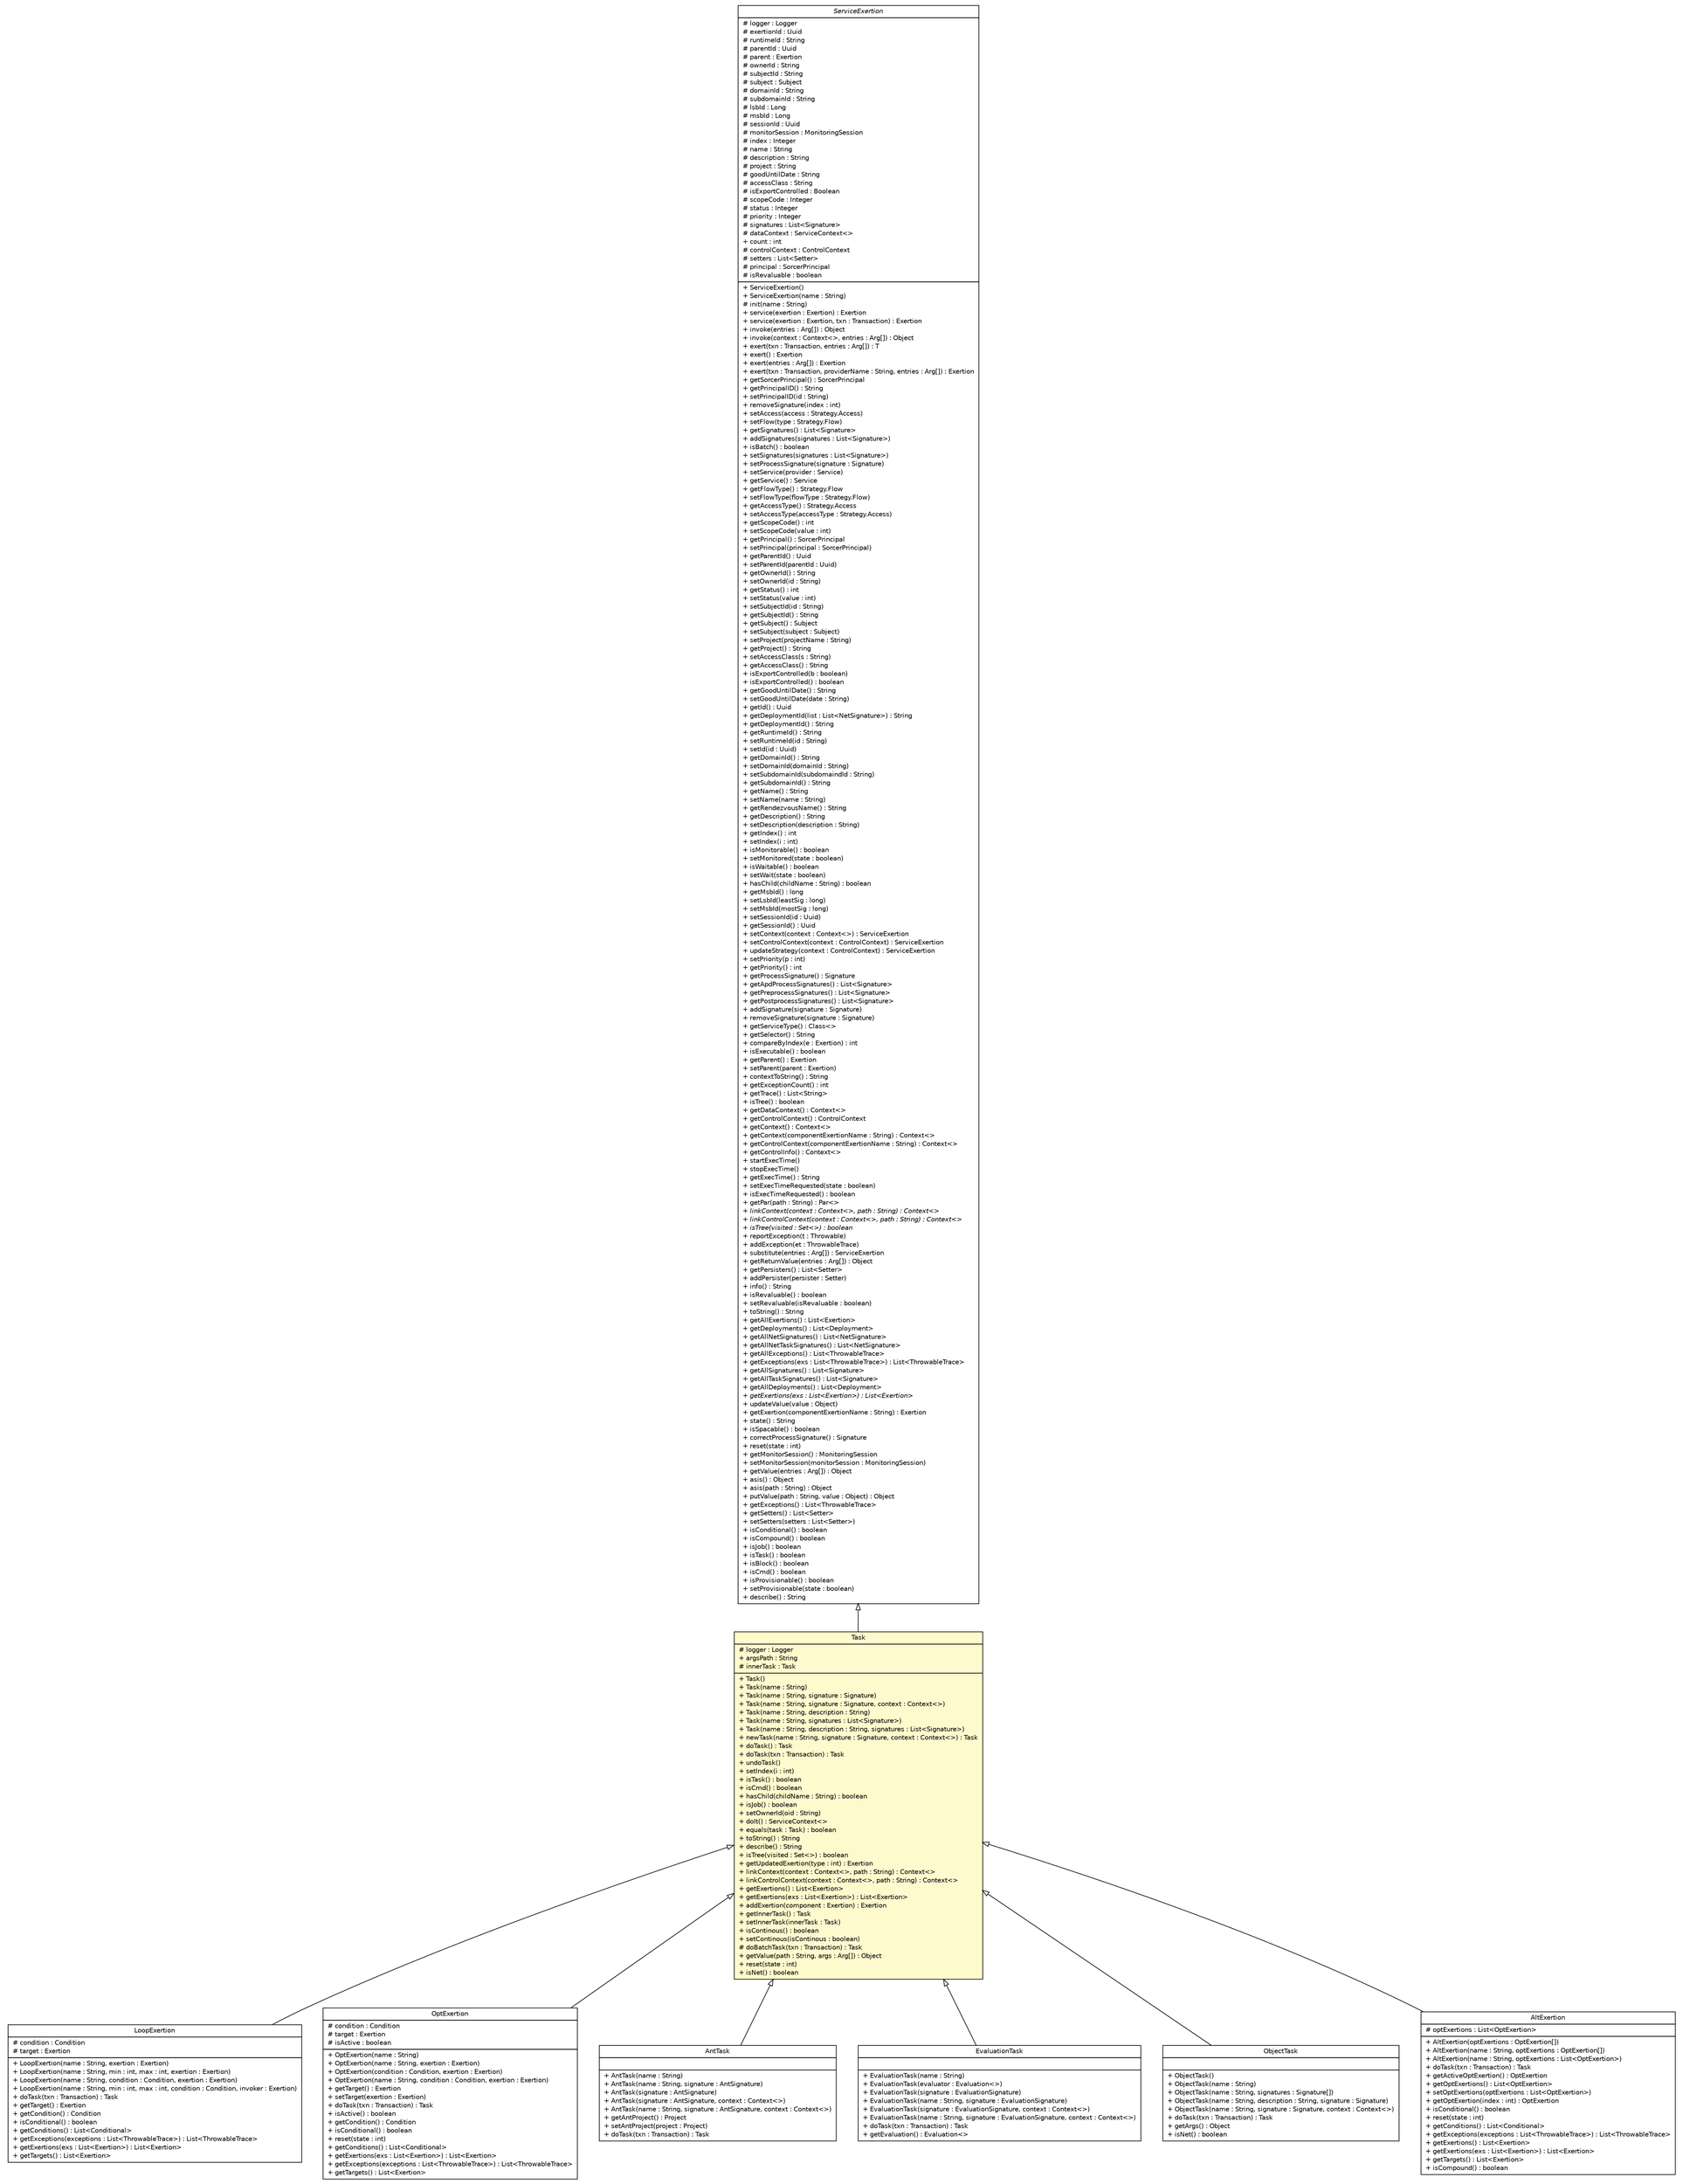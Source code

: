 #!/usr/local/bin/dot
#
# Class diagram 
# Generated by UMLGraph version R5_6 (http://www.umlgraph.org/)
#

digraph G {
	edge [fontname="Helvetica",fontsize=10,labelfontname="Helvetica",labelfontsize=10];
	node [fontname="Helvetica",fontsize=10,shape=plaintext];
	nodesep=0.25;
	ranksep=0.5;
	// sorcer.service.Task
	c490326 [label=<<table title="sorcer.service.Task" border="0" cellborder="1" cellspacing="0" cellpadding="2" port="p" bgcolor="lemonChiffon" href="./Task.html">
		<tr><td><table border="0" cellspacing="0" cellpadding="1">
<tr><td align="center" balign="center"> Task </td></tr>
		</table></td></tr>
		<tr><td><table border="0" cellspacing="0" cellpadding="1">
<tr><td align="left" balign="left"> # logger : Logger </td></tr>
<tr><td align="left" balign="left"> + argsPath : String </td></tr>
<tr><td align="left" balign="left"> # innerTask : Task </td></tr>
		</table></td></tr>
		<tr><td><table border="0" cellspacing="0" cellpadding="1">
<tr><td align="left" balign="left"> + Task() </td></tr>
<tr><td align="left" balign="left"> + Task(name : String) </td></tr>
<tr><td align="left" balign="left"> + Task(name : String, signature : Signature) </td></tr>
<tr><td align="left" balign="left"> + Task(name : String, signature : Signature, context : Context&lt;&gt;) </td></tr>
<tr><td align="left" balign="left"> + Task(name : String, description : String) </td></tr>
<tr><td align="left" balign="left"> + Task(name : String, signatures : List&lt;Signature&gt;) </td></tr>
<tr><td align="left" balign="left"> + Task(name : String, description : String, signatures : List&lt;Signature&gt;) </td></tr>
<tr><td align="left" balign="left"> + newTask(name : String, signature : Signature, context : Context&lt;&gt;) : Task </td></tr>
<tr><td align="left" balign="left"> + doTask() : Task </td></tr>
<tr><td align="left" balign="left"> + doTask(txn : Transaction) : Task </td></tr>
<tr><td align="left" balign="left"> + undoTask() </td></tr>
<tr><td align="left" balign="left"> + setIndex(i : int) </td></tr>
<tr><td align="left" balign="left"> + isTask() : boolean </td></tr>
<tr><td align="left" balign="left"> + isCmd() : boolean </td></tr>
<tr><td align="left" balign="left"> + hasChild(childName : String) : boolean </td></tr>
<tr><td align="left" balign="left"> + isJob() : boolean </td></tr>
<tr><td align="left" balign="left"> + setOwnerId(oid : String) </td></tr>
<tr><td align="left" balign="left"> + doIt() : ServiceContext&lt;&gt; </td></tr>
<tr><td align="left" balign="left"> + equals(task : Task) : boolean </td></tr>
<tr><td align="left" balign="left"> + toString() : String </td></tr>
<tr><td align="left" balign="left"> + describe() : String </td></tr>
<tr><td align="left" balign="left"> + isTree(visited : Set&lt;&gt;) : boolean </td></tr>
<tr><td align="left" balign="left"> + getUpdatedExertion(type : int) : Exertion </td></tr>
<tr><td align="left" balign="left"> + linkContext(context : Context&lt;&gt;, path : String) : Context&lt;&gt; </td></tr>
<tr><td align="left" balign="left"> + linkControlContext(context : Context&lt;&gt;, path : String) : Context&lt;&gt; </td></tr>
<tr><td align="left" balign="left"> + getExertions() : List&lt;Exertion&gt; </td></tr>
<tr><td align="left" balign="left"> + getExertions(exs : List&lt;Exertion&gt;) : List&lt;Exertion&gt; </td></tr>
<tr><td align="left" balign="left"> + addExertion(component : Exertion) : Exertion </td></tr>
<tr><td align="left" balign="left"> + getInnerTask() : Task </td></tr>
<tr><td align="left" balign="left"> + setInnerTask(innerTask : Task) </td></tr>
<tr><td align="left" balign="left"> + isContinous() : boolean </td></tr>
<tr><td align="left" balign="left"> + setContinous(isContinous : boolean) </td></tr>
<tr><td align="left" balign="left"> # doBatchTask(txn : Transaction) : Task </td></tr>
<tr><td align="left" balign="left"> + getValue(path : String, args : Arg[]) : Object </td></tr>
<tr><td align="left" balign="left"> + reset(state : int) </td></tr>
<tr><td align="left" balign="left"> + isNet() : boolean </td></tr>
		</table></td></tr>
		</table>>, URL="./Task.html", fontname="Helvetica", fontcolor="black", fontsize=10.0];
	// sorcer.service.ServiceExertion
	c490337 [label=<<table title="sorcer.service.ServiceExertion" border="0" cellborder="1" cellspacing="0" cellpadding="2" port="p" href="./ServiceExertion.html">
		<tr><td><table border="0" cellspacing="0" cellpadding="1">
<tr><td align="center" balign="center"><font face="Helvetica-Oblique"> ServiceExertion </font></td></tr>
		</table></td></tr>
		<tr><td><table border="0" cellspacing="0" cellpadding="1">
<tr><td align="left" balign="left"> # logger : Logger </td></tr>
<tr><td align="left" balign="left"> # exertionId : Uuid </td></tr>
<tr><td align="left" balign="left"> # runtimeId : String </td></tr>
<tr><td align="left" balign="left"> # parentId : Uuid </td></tr>
<tr><td align="left" balign="left"> # parent : Exertion </td></tr>
<tr><td align="left" balign="left"> # ownerId : String </td></tr>
<tr><td align="left" balign="left"> # subjectId : String </td></tr>
<tr><td align="left" balign="left"> # subject : Subject </td></tr>
<tr><td align="left" balign="left"> # domainId : String </td></tr>
<tr><td align="left" balign="left"> # subdomainId : String </td></tr>
<tr><td align="left" balign="left"> # lsbId : Long </td></tr>
<tr><td align="left" balign="left"> # msbId : Long </td></tr>
<tr><td align="left" balign="left"> # sessionId : Uuid </td></tr>
<tr><td align="left" balign="left"> # monitorSession : MonitoringSession </td></tr>
<tr><td align="left" balign="left"> # index : Integer </td></tr>
<tr><td align="left" balign="left"> # name : String </td></tr>
<tr><td align="left" balign="left"> # description : String </td></tr>
<tr><td align="left" balign="left"> # project : String </td></tr>
<tr><td align="left" balign="left"> # goodUntilDate : String </td></tr>
<tr><td align="left" balign="left"> # accessClass : String </td></tr>
<tr><td align="left" balign="left"> # isExportControlled : Boolean </td></tr>
<tr><td align="left" balign="left"> # scopeCode : Integer </td></tr>
<tr><td align="left" balign="left"> # status : Integer </td></tr>
<tr><td align="left" balign="left"> # priority : Integer </td></tr>
<tr><td align="left" balign="left"> # signatures : List&lt;Signature&gt; </td></tr>
<tr><td align="left" balign="left"> # dataContext : ServiceContext&lt;&gt; </td></tr>
<tr><td align="left" balign="left"> + count : int </td></tr>
<tr><td align="left" balign="left"> # controlContext : ControlContext </td></tr>
<tr><td align="left" balign="left"> # setters : List&lt;Setter&gt; </td></tr>
<tr><td align="left" balign="left"> # principal : SorcerPrincipal </td></tr>
<tr><td align="left" balign="left"> # isRevaluable : boolean </td></tr>
		</table></td></tr>
		<tr><td><table border="0" cellspacing="0" cellpadding="1">
<tr><td align="left" balign="left"> + ServiceExertion() </td></tr>
<tr><td align="left" balign="left"> + ServiceExertion(name : String) </td></tr>
<tr><td align="left" balign="left"> # init(name : String) </td></tr>
<tr><td align="left" balign="left"> + service(exertion : Exertion) : Exertion </td></tr>
<tr><td align="left" balign="left"> + service(exertion : Exertion, txn : Transaction) : Exertion </td></tr>
<tr><td align="left" balign="left"> + invoke(entries : Arg[]) : Object </td></tr>
<tr><td align="left" balign="left"> + invoke(context : Context&lt;&gt;, entries : Arg[]) : Object </td></tr>
<tr><td align="left" balign="left"> + exert(txn : Transaction, entries : Arg[]) : T </td></tr>
<tr><td align="left" balign="left"> + exert() : Exertion </td></tr>
<tr><td align="left" balign="left"> + exert(entries : Arg[]) : Exertion </td></tr>
<tr><td align="left" balign="left"> + exert(txn : Transaction, providerName : String, entries : Arg[]) : Exertion </td></tr>
<tr><td align="left" balign="left"> + getSorcerPrincipal() : SorcerPrincipal </td></tr>
<tr><td align="left" balign="left"> + getPrincipalID() : String </td></tr>
<tr><td align="left" balign="left"> + setPrincipalID(id : String) </td></tr>
<tr><td align="left" balign="left"> + removeSignature(index : int) </td></tr>
<tr><td align="left" balign="left"> + setAccess(access : Strategy.Access) </td></tr>
<tr><td align="left" balign="left"> + setFlow(type : Strategy.Flow) </td></tr>
<tr><td align="left" balign="left"> + getSignatures() : List&lt;Signature&gt; </td></tr>
<tr><td align="left" balign="left"> + addSignatures(signatures : List&lt;Signature&gt;) </td></tr>
<tr><td align="left" balign="left"> + isBatch() : boolean </td></tr>
<tr><td align="left" balign="left"> + setSignatures(signatures : List&lt;Signature&gt;) </td></tr>
<tr><td align="left" balign="left"> + setProcessSignature(signature : Signature) </td></tr>
<tr><td align="left" balign="left"> + setService(provider : Service) </td></tr>
<tr><td align="left" balign="left"> + getService() : Service </td></tr>
<tr><td align="left" balign="left"> + getFlowType() : Strategy.Flow </td></tr>
<tr><td align="left" balign="left"> + setFlowType(flowType : Strategy.Flow) </td></tr>
<tr><td align="left" balign="left"> + getAccessType() : Strategy.Access </td></tr>
<tr><td align="left" balign="left"> + setAccessType(accessType : Strategy.Access) </td></tr>
<tr><td align="left" balign="left"> + getScopeCode() : int </td></tr>
<tr><td align="left" balign="left"> + setScopeCode(value : int) </td></tr>
<tr><td align="left" balign="left"> + getPrincipal() : SorcerPrincipal </td></tr>
<tr><td align="left" balign="left"> + setPrincipal(principal : SorcerPrincipal) </td></tr>
<tr><td align="left" balign="left"> + getParentId() : Uuid </td></tr>
<tr><td align="left" balign="left"> + setParentId(parentId : Uuid) </td></tr>
<tr><td align="left" balign="left"> + getOwnerId() : String </td></tr>
<tr><td align="left" balign="left"> + setOwnerId(id : String) </td></tr>
<tr><td align="left" balign="left"> + getStatus() : int </td></tr>
<tr><td align="left" balign="left"> + setStatus(value : int) </td></tr>
<tr><td align="left" balign="left"> + setSubjectId(id : String) </td></tr>
<tr><td align="left" balign="left"> + getSubjectId() : String </td></tr>
<tr><td align="left" balign="left"> + getSubject() : Subject </td></tr>
<tr><td align="left" balign="left"> + setSubject(subject : Subject) </td></tr>
<tr><td align="left" balign="left"> + setProject(projectName : String) </td></tr>
<tr><td align="left" balign="left"> + getProject() : String </td></tr>
<tr><td align="left" balign="left"> + setAccessClass(s : String) </td></tr>
<tr><td align="left" balign="left"> + getAccessClass() : String </td></tr>
<tr><td align="left" balign="left"> + isExportControlled(b : boolean) </td></tr>
<tr><td align="left" balign="left"> + isExportControlled() : boolean </td></tr>
<tr><td align="left" balign="left"> + getGoodUntilDate() : String </td></tr>
<tr><td align="left" balign="left"> + setGoodUntilDate(date : String) </td></tr>
<tr><td align="left" balign="left"> + getId() : Uuid </td></tr>
<tr><td align="left" balign="left"> + getDeploymentId(list : List&lt;NetSignature&gt;) : String </td></tr>
<tr><td align="left" balign="left"> + getDeploymentId() : String </td></tr>
<tr><td align="left" balign="left"> + getRuntimeId() : String </td></tr>
<tr><td align="left" balign="left"> + setRuntimeId(id : String) </td></tr>
<tr><td align="left" balign="left"> + setId(id : Uuid) </td></tr>
<tr><td align="left" balign="left"> + getDomainId() : String </td></tr>
<tr><td align="left" balign="left"> + setDomainId(domainId : String) </td></tr>
<tr><td align="left" balign="left"> + setSubdomainId(subdomaindId : String) </td></tr>
<tr><td align="left" balign="left"> + getSubdomainId() : String </td></tr>
<tr><td align="left" balign="left"> + getName() : String </td></tr>
<tr><td align="left" balign="left"> + setName(name : String) </td></tr>
<tr><td align="left" balign="left"> + getRendezvousName() : String </td></tr>
<tr><td align="left" balign="left"> + getDescription() : String </td></tr>
<tr><td align="left" balign="left"> + setDescription(description : String) </td></tr>
<tr><td align="left" balign="left"> + getIndex() : int </td></tr>
<tr><td align="left" balign="left"> + setIndex(i : int) </td></tr>
<tr><td align="left" balign="left"> + isMonitorable() : boolean </td></tr>
<tr><td align="left" balign="left"> + setMonitored(state : boolean) </td></tr>
<tr><td align="left" balign="left"> + isWaitable() : boolean </td></tr>
<tr><td align="left" balign="left"> + setWait(state : boolean) </td></tr>
<tr><td align="left" balign="left"> + hasChild(childName : String) : boolean </td></tr>
<tr><td align="left" balign="left"> + getMsbId() : long </td></tr>
<tr><td align="left" balign="left"> + setLsbId(leastSig : long) </td></tr>
<tr><td align="left" balign="left"> + setMsbId(mostSig : long) </td></tr>
<tr><td align="left" balign="left"> + setSessionId(id : Uuid) </td></tr>
<tr><td align="left" balign="left"> + getSessionId() : Uuid </td></tr>
<tr><td align="left" balign="left"> + setContext(context : Context&lt;&gt;) : ServiceExertion </td></tr>
<tr><td align="left" balign="left"> + setControlContext(context : ControlContext) : ServiceExertion </td></tr>
<tr><td align="left" balign="left"> + updateStrategy(context : ControlContext) : ServiceExertion </td></tr>
<tr><td align="left" balign="left"> + setPriority(p : int) </td></tr>
<tr><td align="left" balign="left"> + getPriority() : int </td></tr>
<tr><td align="left" balign="left"> + getProcessSignature() : Signature </td></tr>
<tr><td align="left" balign="left"> + getApdProcessSignatures() : List&lt;Signature&gt; </td></tr>
<tr><td align="left" balign="left"> + getPreprocessSignatures() : List&lt;Signature&gt; </td></tr>
<tr><td align="left" balign="left"> + getPostprocessSignatures() : List&lt;Signature&gt; </td></tr>
<tr><td align="left" balign="left"> + addSignature(signature : Signature) </td></tr>
<tr><td align="left" balign="left"> + removeSignature(signature : Signature) </td></tr>
<tr><td align="left" balign="left"> + getServiceType() : Class&lt;&gt; </td></tr>
<tr><td align="left" balign="left"> + getSelector() : String </td></tr>
<tr><td align="left" balign="left"> + compareByIndex(e : Exertion) : int </td></tr>
<tr><td align="left" balign="left"> + isExecutable() : boolean </td></tr>
<tr><td align="left" balign="left"> + getParent() : Exertion </td></tr>
<tr><td align="left" balign="left"> + setParent(parent : Exertion) </td></tr>
<tr><td align="left" balign="left"> + contextToString() : String </td></tr>
<tr><td align="left" balign="left"> + getExceptionCount() : int </td></tr>
<tr><td align="left" balign="left"> + getTrace() : List&lt;String&gt; </td></tr>
<tr><td align="left" balign="left"> + isTree() : boolean </td></tr>
<tr><td align="left" balign="left"> + getDataContext() : Context&lt;&gt; </td></tr>
<tr><td align="left" balign="left"> + getControlContext() : ControlContext </td></tr>
<tr><td align="left" balign="left"> + getContext() : Context&lt;&gt; </td></tr>
<tr><td align="left" balign="left"> + getContext(componentExertionName : String) : Context&lt;&gt; </td></tr>
<tr><td align="left" balign="left"> + getControlContext(componentExertionName : String) : Context&lt;&gt; </td></tr>
<tr><td align="left" balign="left"> + getControlInfo() : Context&lt;&gt; </td></tr>
<tr><td align="left" balign="left"> + startExecTime() </td></tr>
<tr><td align="left" balign="left"> + stopExecTime() </td></tr>
<tr><td align="left" balign="left"> + getExecTime() : String </td></tr>
<tr><td align="left" balign="left"> + setExecTimeRequested(state : boolean) </td></tr>
<tr><td align="left" balign="left"> + isExecTimeRequested() : boolean </td></tr>
<tr><td align="left" balign="left"> + getPar(path : String) : Par&lt;&gt; </td></tr>
<tr><td align="left" balign="left"><font face="Helvetica-Oblique" point-size="10.0"> + linkContext(context : Context&lt;&gt;, path : String) : Context&lt;&gt; </font></td></tr>
<tr><td align="left" balign="left"><font face="Helvetica-Oblique" point-size="10.0"> + linkControlContext(context : Context&lt;&gt;, path : String) : Context&lt;&gt; </font></td></tr>
<tr><td align="left" balign="left"><font face="Helvetica-Oblique" point-size="10.0"> + isTree(visited : Set&lt;&gt;) : boolean </font></td></tr>
<tr><td align="left" balign="left"> + reportException(t : Throwable) </td></tr>
<tr><td align="left" balign="left"> + addException(et : ThrowableTrace) </td></tr>
<tr><td align="left" balign="left"> + substitute(entries : Arg[]) : ServiceExertion </td></tr>
<tr><td align="left" balign="left"> + getReturnValue(entries : Arg[]) : Object </td></tr>
<tr><td align="left" balign="left"> + getPersisters() : List&lt;Setter&gt; </td></tr>
<tr><td align="left" balign="left"> + addPersister(persister : Setter) </td></tr>
<tr><td align="left" balign="left"> + info() : String </td></tr>
<tr><td align="left" balign="left"> + isRevaluable() : boolean </td></tr>
<tr><td align="left" balign="left"> + setRevaluable(isRevaluable : boolean) </td></tr>
<tr><td align="left" balign="left"> + toString() : String </td></tr>
<tr><td align="left" balign="left"> + getAllExertions() : List&lt;Exertion&gt; </td></tr>
<tr><td align="left" balign="left"> + getDeployments() : List&lt;Deployment&gt; </td></tr>
<tr><td align="left" balign="left"> + getAllNetSignatures() : List&lt;NetSignature&gt; </td></tr>
<tr><td align="left" balign="left"> + getAllNetTaskSignatures() : List&lt;NetSignature&gt; </td></tr>
<tr><td align="left" balign="left"> + getAllExceptions() : List&lt;ThrowableTrace&gt; </td></tr>
<tr><td align="left" balign="left"> + getExceptions(exs : List&lt;ThrowableTrace&gt;) : List&lt;ThrowableTrace&gt; </td></tr>
<tr><td align="left" balign="left"> + getAllSignatures() : List&lt;Signature&gt; </td></tr>
<tr><td align="left" balign="left"> + getAllTaskSignatures() : List&lt;Signature&gt; </td></tr>
<tr><td align="left" balign="left"> + getAllDeployments() : List&lt;Deployment&gt; </td></tr>
<tr><td align="left" balign="left"><font face="Helvetica-Oblique" point-size="10.0"> + getExertions(exs : List&lt;Exertion&gt;) : List&lt;Exertion&gt; </font></td></tr>
<tr><td align="left" balign="left"> + updateValue(value : Object) </td></tr>
<tr><td align="left" balign="left"> + getExertion(componentExertionName : String) : Exertion </td></tr>
<tr><td align="left" balign="left"> + state() : String </td></tr>
<tr><td align="left" balign="left"> + isSpacable() : boolean </td></tr>
<tr><td align="left" balign="left"> + correctProcessSignature() : Signature </td></tr>
<tr><td align="left" balign="left"> + reset(state : int) </td></tr>
<tr><td align="left" balign="left"> + getMonitorSession() : MonitoringSession </td></tr>
<tr><td align="left" balign="left"> + setMonitorSession(monitorSession : MonitoringSession) </td></tr>
<tr><td align="left" balign="left"> + getValue(entries : Arg[]) : Object </td></tr>
<tr><td align="left" balign="left"> + asis() : Object </td></tr>
<tr><td align="left" balign="left"> + asis(path : String) : Object </td></tr>
<tr><td align="left" balign="left"> + putValue(path : String, value : Object) : Object </td></tr>
<tr><td align="left" balign="left"> + getExceptions() : List&lt;ThrowableTrace&gt; </td></tr>
<tr><td align="left" balign="left"> + getSetters() : List&lt;Setter&gt; </td></tr>
<tr><td align="left" balign="left"> + setSetters(setters : List&lt;Setter&gt;) </td></tr>
<tr><td align="left" balign="left"> + isConditional() : boolean </td></tr>
<tr><td align="left" balign="left"> + isCompound() : boolean </td></tr>
<tr><td align="left" balign="left"> + isJob() : boolean </td></tr>
<tr><td align="left" balign="left"> + isTask() : boolean </td></tr>
<tr><td align="left" balign="left"> + isBlock() : boolean </td></tr>
<tr><td align="left" balign="left"> + isCmd() : boolean </td></tr>
<tr><td align="left" balign="left"> + isProvisionable() : boolean </td></tr>
<tr><td align="left" balign="left"> + setProvisionable(state : boolean) </td></tr>
<tr><td align="left" balign="left"> + describe() : String </td></tr>
		</table></td></tr>
		</table>>, URL="./ServiceExertion.html", fontname="Helvetica", fontcolor="black", fontsize=10.0];
	// sorcer.core.exertion.LoopExertion
	c490544 [label=<<table title="sorcer.core.exertion.LoopExertion" border="0" cellborder="1" cellspacing="0" cellpadding="2" port="p" href="../core/exertion/LoopExertion.html">
		<tr><td><table border="0" cellspacing="0" cellpadding="1">
<tr><td align="center" balign="center"> LoopExertion </td></tr>
		</table></td></tr>
		<tr><td><table border="0" cellspacing="0" cellpadding="1">
<tr><td align="left" balign="left"> # condition : Condition </td></tr>
<tr><td align="left" balign="left"> # target : Exertion </td></tr>
		</table></td></tr>
		<tr><td><table border="0" cellspacing="0" cellpadding="1">
<tr><td align="left" balign="left"> + LoopExertion(name : String, exertion : Exertion) </td></tr>
<tr><td align="left" balign="left"> + LoopExertion(name : String, min : int, max : int, exertion : Exertion) </td></tr>
<tr><td align="left" balign="left"> + LoopExertion(name : String, condition : Condition, exertion : Exertion) </td></tr>
<tr><td align="left" balign="left"> + LoopExertion(name : String, min : int, max : int, condition : Condition, invoker : Exertion) </td></tr>
<tr><td align="left" balign="left"> + doTask(txn : Transaction) : Task </td></tr>
<tr><td align="left" balign="left"> + getTarget() : Exertion </td></tr>
<tr><td align="left" balign="left"> + getCondition() : Condition </td></tr>
<tr><td align="left" balign="left"> + isConditional() : boolean </td></tr>
<tr><td align="left" balign="left"> + getConditions() : List&lt;Conditional&gt; </td></tr>
<tr><td align="left" balign="left"> + getExceptions(exceptions : List&lt;ThrowableTrace&gt;) : List&lt;ThrowableTrace&gt; </td></tr>
<tr><td align="left" balign="left"> + getExertions(exs : List&lt;Exertion&gt;) : List&lt;Exertion&gt; </td></tr>
<tr><td align="left" balign="left"> + getTargets() : List&lt;Exertion&gt; </td></tr>
		</table></td></tr>
		</table>>, URL="../core/exertion/LoopExertion.html", fontname="Helvetica", fontcolor="black", fontsize=10.0];
	// sorcer.core.exertion.OptExertion
	c490547 [label=<<table title="sorcer.core.exertion.OptExertion" border="0" cellborder="1" cellspacing="0" cellpadding="2" port="p" href="../core/exertion/OptExertion.html">
		<tr><td><table border="0" cellspacing="0" cellpadding="1">
<tr><td align="center" balign="center"> OptExertion </td></tr>
		</table></td></tr>
		<tr><td><table border="0" cellspacing="0" cellpadding="1">
<tr><td align="left" balign="left"> # condition : Condition </td></tr>
<tr><td align="left" balign="left"> # target : Exertion </td></tr>
<tr><td align="left" balign="left"> # isActive : boolean </td></tr>
		</table></td></tr>
		<tr><td><table border="0" cellspacing="0" cellpadding="1">
<tr><td align="left" balign="left"> + OptExertion(name : String) </td></tr>
<tr><td align="left" balign="left"> + OptExertion(name : String, exertion : Exertion) </td></tr>
<tr><td align="left" balign="left"> + OptExertion(condition : Condition, exertion : Exertion) </td></tr>
<tr><td align="left" balign="left"> + OptExertion(name : String, condition : Condition, exertion : Exertion) </td></tr>
<tr><td align="left" balign="left"> + getTarget() : Exertion </td></tr>
<tr><td align="left" balign="left"> + setTarget(exertion : Exertion) </td></tr>
<tr><td align="left" balign="left"> + doTask(txn : Transaction) : Task </td></tr>
<tr><td align="left" balign="left"> + isActive() : boolean </td></tr>
<tr><td align="left" balign="left"> + getCondition() : Condition </td></tr>
<tr><td align="left" balign="left"> + isConditional() : boolean </td></tr>
<tr><td align="left" balign="left"> + reset(state : int) </td></tr>
<tr><td align="left" balign="left"> + getConditions() : List&lt;Conditional&gt; </td></tr>
<tr><td align="left" balign="left"> + getExertions(exs : List&lt;Exertion&gt;) : List&lt;Exertion&gt; </td></tr>
<tr><td align="left" balign="left"> + getExceptions(exceptions : List&lt;ThrowableTrace&gt;) : List&lt;ThrowableTrace&gt; </td></tr>
<tr><td align="left" balign="left"> + getTargets() : List&lt;Exertion&gt; </td></tr>
		</table></td></tr>
		</table>>, URL="../core/exertion/OptExertion.html", fontname="Helvetica", fontcolor="black", fontsize=10.0];
	// sorcer.core.exertion.AntTask
	c490548 [label=<<table title="sorcer.core.exertion.AntTask" border="0" cellborder="1" cellspacing="0" cellpadding="2" port="p" href="../core/exertion/AntTask.html">
		<tr><td><table border="0" cellspacing="0" cellpadding="1">
<tr><td align="center" balign="center"> AntTask </td></tr>
		</table></td></tr>
		<tr><td><table border="0" cellspacing="0" cellpadding="1">
<tr><td align="left" balign="left">  </td></tr>
		</table></td></tr>
		<tr><td><table border="0" cellspacing="0" cellpadding="1">
<tr><td align="left" balign="left"> + AntTask(name : String) </td></tr>
<tr><td align="left" balign="left"> + AntTask(name : String, signature : AntSignature) </td></tr>
<tr><td align="left" balign="left"> + AntTask(signature : AntSignature) </td></tr>
<tr><td align="left" balign="left"> + AntTask(signature : AntSignature, context : Context&lt;&gt;) </td></tr>
<tr><td align="left" balign="left"> + AntTask(name : String, signature : AntSignature, context : Context&lt;&gt;) </td></tr>
<tr><td align="left" balign="left"> + getAntProject() : Project </td></tr>
<tr><td align="left" balign="left"> + setAntProject(project : Project) </td></tr>
<tr><td align="left" balign="left"> + doTask(txn : Transaction) : Task </td></tr>
		</table></td></tr>
		</table>>, URL="../core/exertion/AntTask.html", fontname="Helvetica", fontcolor="black", fontsize=10.0];
	// sorcer.core.exertion.EvaluationTask
	c490550 [label=<<table title="sorcer.core.exertion.EvaluationTask" border="0" cellborder="1" cellspacing="0" cellpadding="2" port="p" href="../core/exertion/EvaluationTask.html">
		<tr><td><table border="0" cellspacing="0" cellpadding="1">
<tr><td align="center" balign="center"> EvaluationTask </td></tr>
		</table></td></tr>
		<tr><td><table border="0" cellspacing="0" cellpadding="1">
<tr><td align="left" balign="left">  </td></tr>
		</table></td></tr>
		<tr><td><table border="0" cellspacing="0" cellpadding="1">
<tr><td align="left" balign="left"> + EvaluationTask(name : String) </td></tr>
<tr><td align="left" balign="left"> + EvaluationTask(evaluator : Evaluation&lt;&gt;) </td></tr>
<tr><td align="left" balign="left"> + EvaluationTask(signature : EvaluationSignature) </td></tr>
<tr><td align="left" balign="left"> + EvaluationTask(name : String, signature : EvaluationSignature) </td></tr>
<tr><td align="left" balign="left"> + EvaluationTask(signature : EvaluationSignature, context : Context&lt;&gt;) </td></tr>
<tr><td align="left" balign="left"> + EvaluationTask(name : String, signature : EvaluationSignature, context : Context&lt;&gt;) </td></tr>
<tr><td align="left" balign="left"> + doTask(txn : Transaction) : Task </td></tr>
<tr><td align="left" balign="left"> + getEvaluation() : Evaluation&lt;&gt; </td></tr>
		</table></td></tr>
		</table>>, URL="../core/exertion/EvaluationTask.html", fontname="Helvetica", fontcolor="black", fontsize=10.0];
	// sorcer.core.exertion.ObjectTask
	c490554 [label=<<table title="sorcer.core.exertion.ObjectTask" border="0" cellborder="1" cellspacing="0" cellpadding="2" port="p" href="../core/exertion/ObjectTask.html">
		<tr><td><table border="0" cellspacing="0" cellpadding="1">
<tr><td align="center" balign="center"> ObjectTask </td></tr>
		</table></td></tr>
		<tr><td><table border="0" cellspacing="0" cellpadding="1">
<tr><td align="left" balign="left">  </td></tr>
		</table></td></tr>
		<tr><td><table border="0" cellspacing="0" cellpadding="1">
<tr><td align="left" balign="left"> + ObjectTask() </td></tr>
<tr><td align="left" balign="left"> + ObjectTask(name : String) </td></tr>
<tr><td align="left" balign="left"> + ObjectTask(name : String, signatures : Signature[]) </td></tr>
<tr><td align="left" balign="left"> + ObjectTask(name : String, description : String, signature : Signature) </td></tr>
<tr><td align="left" balign="left"> + ObjectTask(name : String, signature : Signature, context : Context&lt;&gt;) </td></tr>
<tr><td align="left" balign="left"> + doTask(txn : Transaction) : Task </td></tr>
<tr><td align="left" balign="left"> + getArgs() : Object </td></tr>
<tr><td align="left" balign="left"> + isNet() : boolean </td></tr>
		</table></td></tr>
		</table>>, URL="../core/exertion/ObjectTask.html", fontname="Helvetica", fontcolor="black", fontsize=10.0];
	// sorcer.core.exertion.AltExertion
	c490555 [label=<<table title="sorcer.core.exertion.AltExertion" border="0" cellborder="1" cellspacing="0" cellpadding="2" port="p" href="../core/exertion/AltExertion.html">
		<tr><td><table border="0" cellspacing="0" cellpadding="1">
<tr><td align="center" balign="center"> AltExertion </td></tr>
		</table></td></tr>
		<tr><td><table border="0" cellspacing="0" cellpadding="1">
<tr><td align="left" balign="left"> # optExertions : List&lt;OptExertion&gt; </td></tr>
		</table></td></tr>
		<tr><td><table border="0" cellspacing="0" cellpadding="1">
<tr><td align="left" balign="left"> + AltExertion(optExertions : OptExertion[]) </td></tr>
<tr><td align="left" balign="left"> + AltExertion(name : String, optExertions : OptExertion[]) </td></tr>
<tr><td align="left" balign="left"> + AltExertion(name : String, optExertions : List&lt;OptExertion&gt;) </td></tr>
<tr><td align="left" balign="left"> + doTask(txn : Transaction) : Task </td></tr>
<tr><td align="left" balign="left"> + getActiveOptExertion() : OptExertion </td></tr>
<tr><td align="left" balign="left"> + getOptExertions() : List&lt;OptExertion&gt; </td></tr>
<tr><td align="left" balign="left"> + setOptExertions(optExertions : List&lt;OptExertion&gt;) </td></tr>
<tr><td align="left" balign="left"> + getOptExertion(index : int) : OptExertion </td></tr>
<tr><td align="left" balign="left"> + isConditional() : boolean </td></tr>
<tr><td align="left" balign="left"> + reset(state : int) </td></tr>
<tr><td align="left" balign="left"> + getConditions() : List&lt;Conditional&gt; </td></tr>
<tr><td align="left" balign="left"> + getExceptions(exceptions : List&lt;ThrowableTrace&gt;) : List&lt;ThrowableTrace&gt; </td></tr>
<tr><td align="left" balign="left"> + getExertions() : List&lt;Exertion&gt; </td></tr>
<tr><td align="left" balign="left"> + getExertions(exs : List&lt;Exertion&gt;) : List&lt;Exertion&gt; </td></tr>
<tr><td align="left" balign="left"> + getTargets() : List&lt;Exertion&gt; </td></tr>
<tr><td align="left" balign="left"> + isCompound() : boolean </td></tr>
		</table></td></tr>
		</table>>, URL="../core/exertion/AltExertion.html", fontname="Helvetica", fontcolor="black", fontsize=10.0];
	//sorcer.service.Task extends sorcer.service.ServiceExertion
	c490337:p -> c490326:p [dir=back,arrowtail=empty];
	//sorcer.core.exertion.LoopExertion extends sorcer.service.Task
	c490326:p -> c490544:p [dir=back,arrowtail=empty];
	//sorcer.core.exertion.OptExertion extends sorcer.service.Task
	c490326:p -> c490547:p [dir=back,arrowtail=empty];
	//sorcer.core.exertion.AntTask extends sorcer.service.Task
	c490326:p -> c490548:p [dir=back,arrowtail=empty];
	//sorcer.core.exertion.EvaluationTask extends sorcer.service.Task
	c490326:p -> c490550:p [dir=back,arrowtail=empty];
	//sorcer.core.exertion.ObjectTask extends sorcer.service.Task
	c490326:p -> c490554:p [dir=back,arrowtail=empty];
	//sorcer.core.exertion.AltExertion extends sorcer.service.Task
	c490326:p -> c490555:p [dir=back,arrowtail=empty];
}

